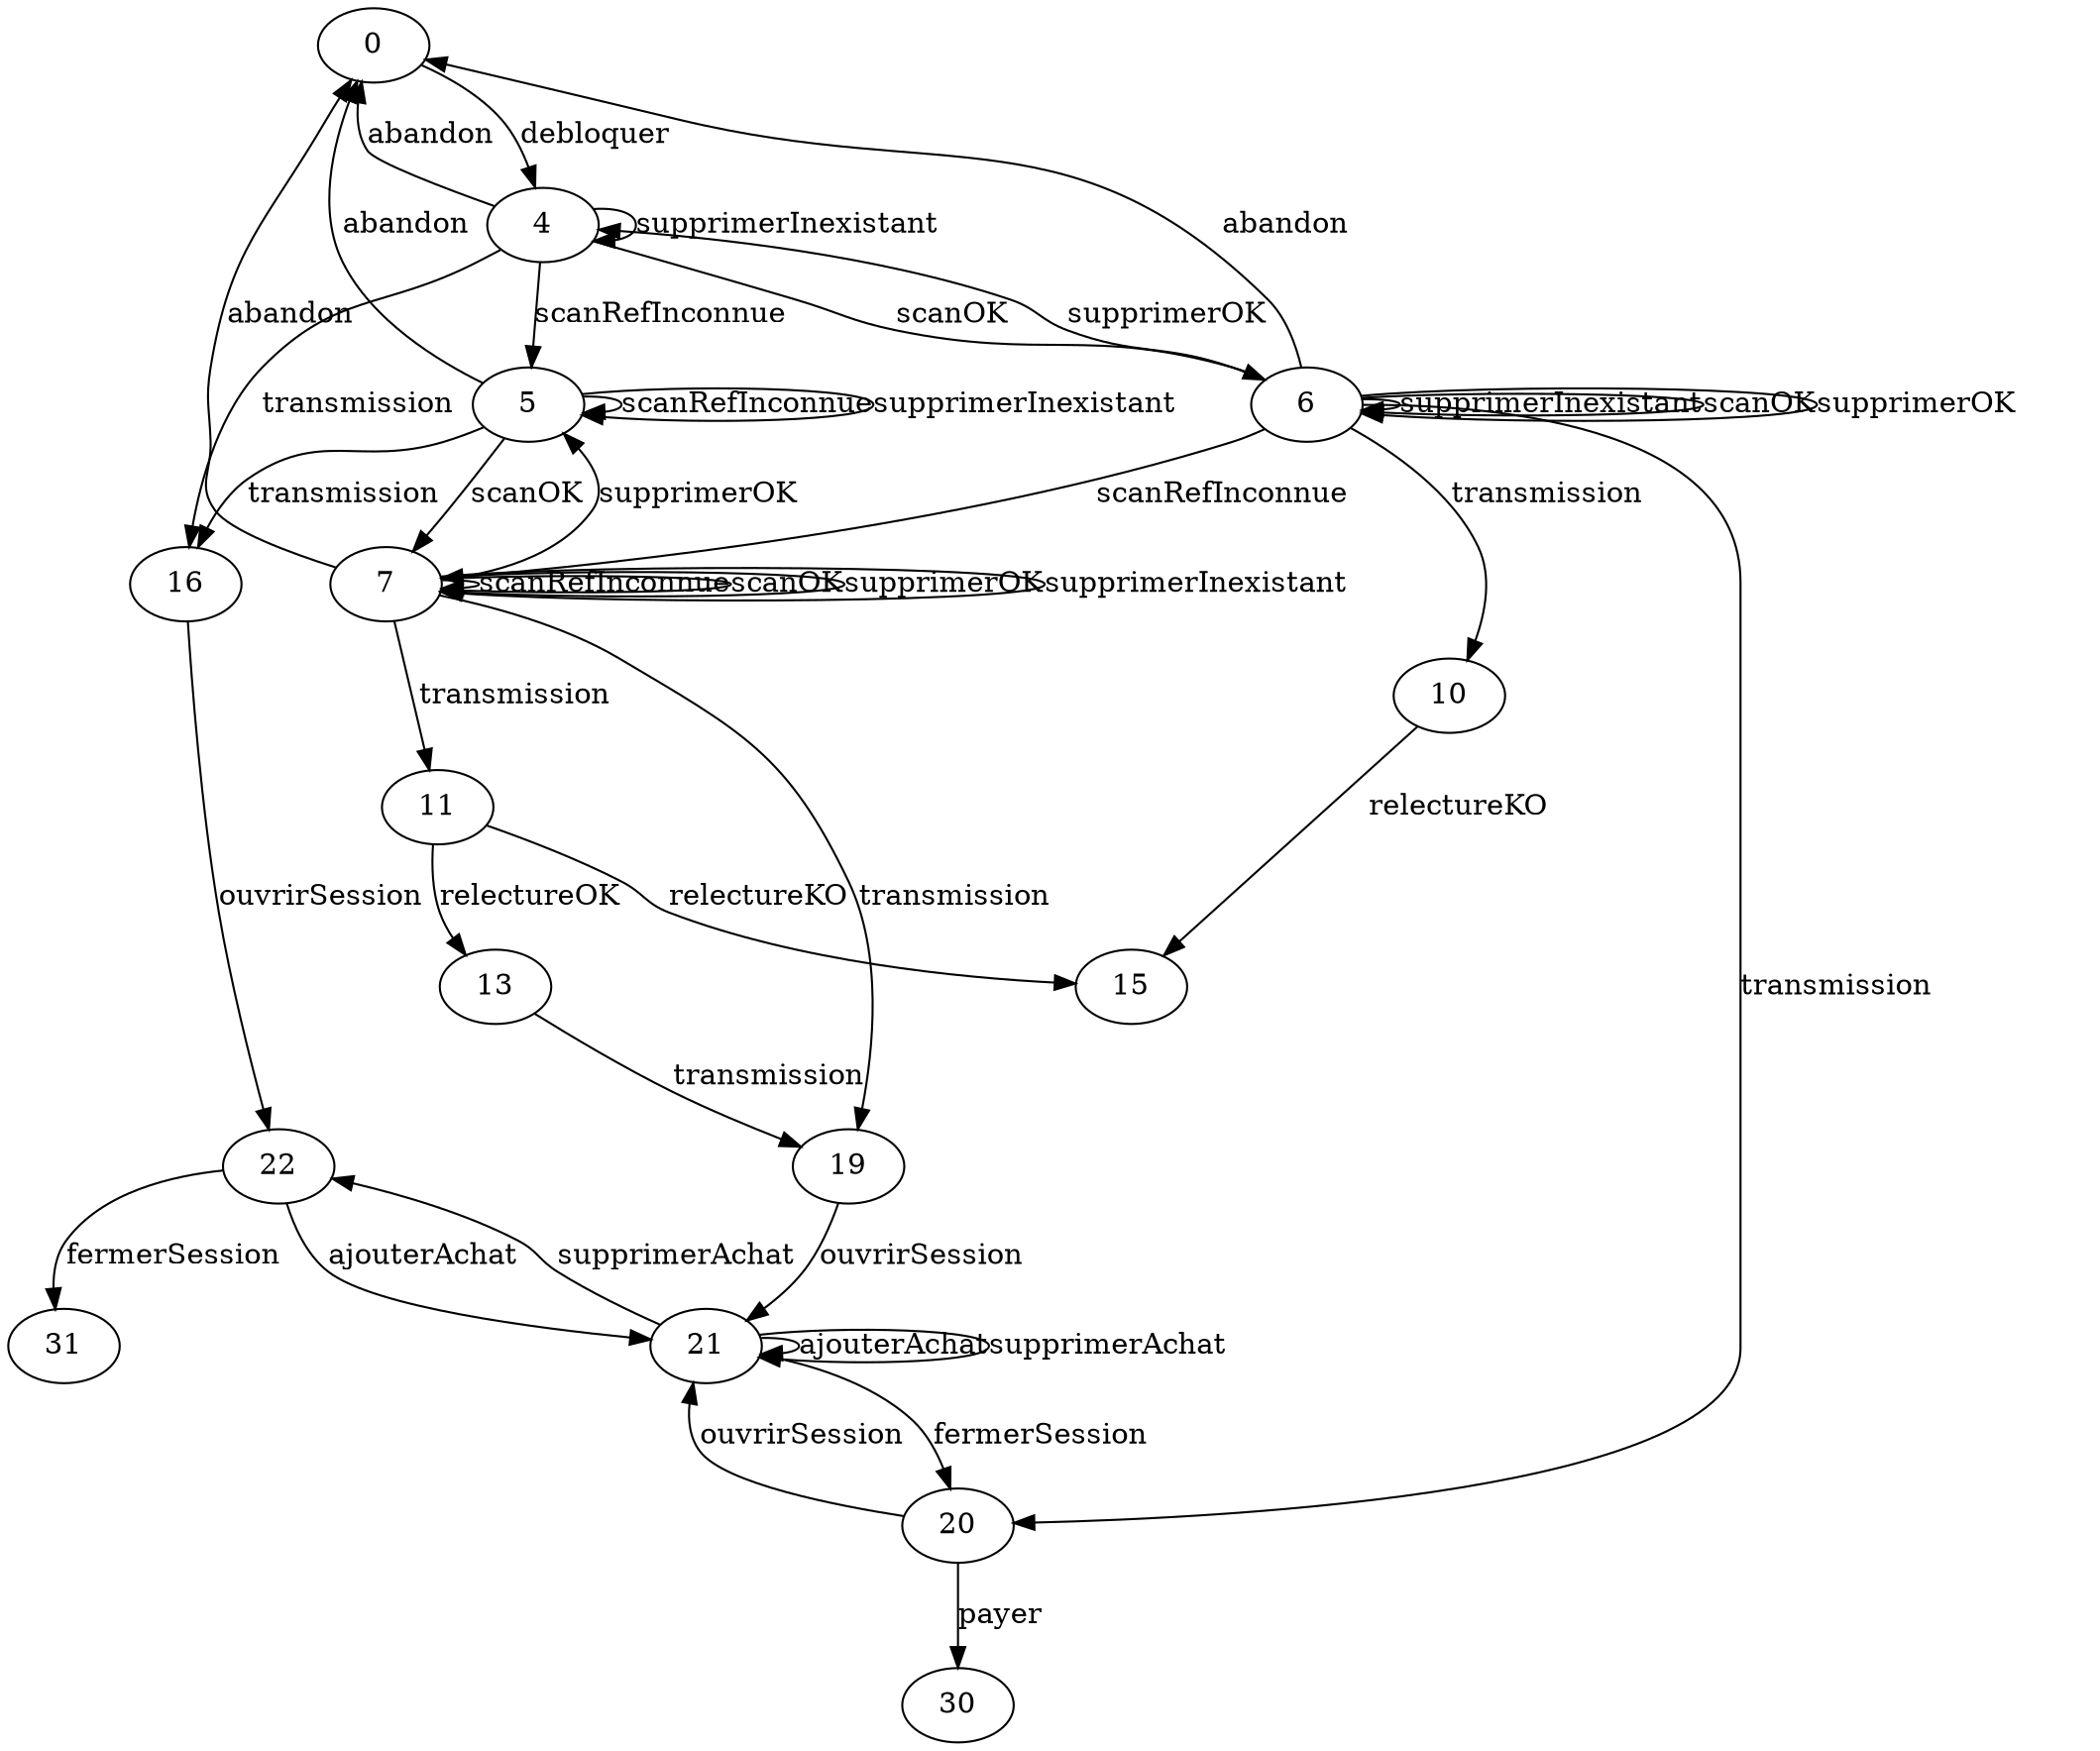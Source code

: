 digraph ScanetteFSM
{
  "0" -> "4"  [label="debloquer"];
  "4" -> "4"  [label="supprimerInexistant"];
  "4" -> "5"  [label="scanRefInconnue"];
  "5" -> "7"  [label="scanOK"];
  "7" -> "0"  [label="abandon"];
  "4" -> "6"  [label="scanOK"];
  "4" -> "0"  [label="abandon"];
  "6" -> "10"  [label="transmission"];
  "10" -> "15"  [label="relectureKO"];
  "4" -> "16"  [label="transmission"];
  "16" -> "22"  [label="ouvrirSession"];
  "22" -> "21"  [label="ajouterAchat"];
  "21" -> "22"  [label="supprimerAchat"];
  "22" -> "31"  [label="fermerSession"];
  "6" -> "6"  [label="supprimerInexistant"];
  "6" -> "6"  [label="scanOK"];
  "6" -> "7"  [label="scanRefInconnue"];
  "7" -> "7"  [label="scanRefInconnue"];
  "7" -> "11"  [label="transmission"];
  "11" -> "13"  [label="relectureOK"];
  "13" -> "19"  [label="transmission"];
  "21" -> "21"  [label="ajouterAchat"];
  "21" -> "20"  [label="fermerSession"];
  "20" -> "21"  [label="ouvrirSession"];
  "21" -> "21"  [label="supprimerAchat"];
  "7" -> "7"  [label="scanOK"];
  "7" -> "19"  [label="transmission"];
  "19" -> "21"  [label="ouvrirSession"];
  "20" -> "30"  [label="payer"];
  "5" -> "16"  [label="transmission"];
  "5" -> "5"  [label="scanRefInconnue"];
  "7" -> "7"  [label="supprimerOK"];
  "6" -> "4"  [label="supprimerOK"];
  "5" -> "0"  [label="abandon"];
  "5" -> "5"  [label="supprimerInexistant"];
  "6" -> "0"  [label="abandon"];
  "7" -> "5"  [label="supprimerOK"];
  "6" -> "20"  [label="transmission"];
  "7" -> "7"  [label="supprimerInexistant"];
  "11" -> "15"  [label="relectureKO"];
  "6" -> "6"  [label="supprimerOK"];
}
